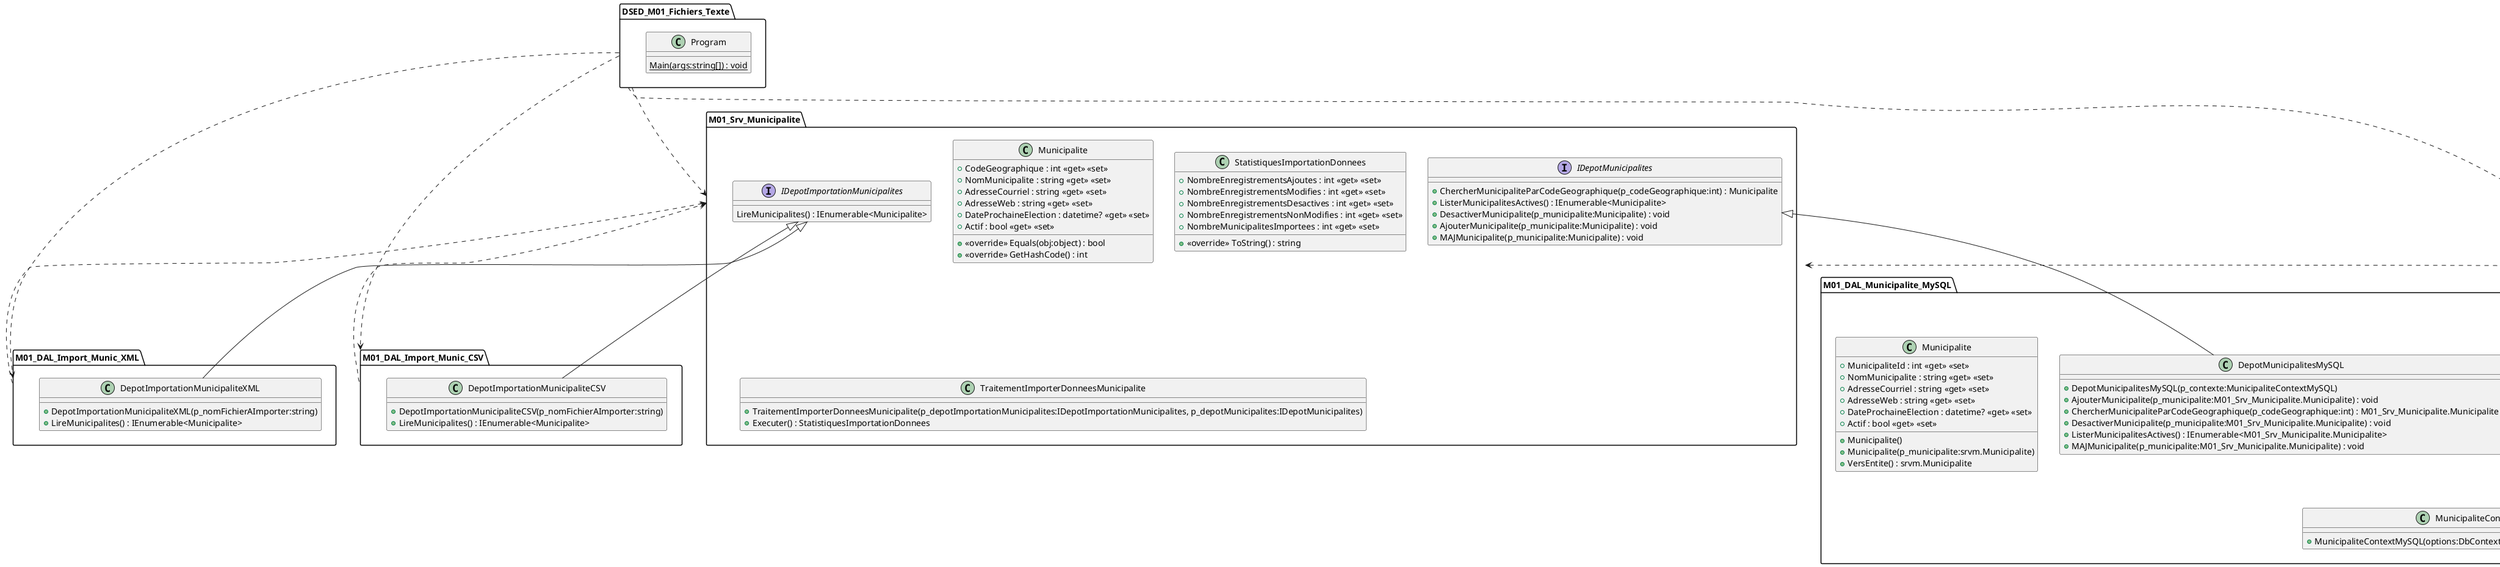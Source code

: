 @startuml

namespace DSED_M01_Fichiers_Texte {
    class Program {
        {static} Main(args:string[]) : void
    }
}

DSED_M01_Fichiers_Texte ..> M01_DAL_Import_Munic_XML
DSED_M01_Fichiers_Texte ..> M01_DAL_Import_Munic_CSV
DSED_M01_Fichiers_Texte ..> M01_DAL_Municipalite_MySQL
DSED_M01_Fichiers_Texte ..> M01_Srv_Municipalite

namespace M01_Srv_Municipalite {
    class Municipalite {
        + CodeGeographique : int <<get>> <<set>>
        + NomMunicipalite : string <<get>> <<set>>
        + AdresseCourriel : string <<get>> <<set>>
        + AdresseWeb : string <<get>> <<set>>
        + DateProchaineElection : datetime? <<get>> <<set>>
        + Actif : bool <<get>> <<set>>
        + <<override>> Equals(obj:object) : bool
        + <<override>> GetHashCode() : int
    }
    interface IDepotMunicipalites {
        + ChercherMunicipaliteParCodeGeographique(p_codeGeographique:int) : Municipalite
        + ListerMunicipalitesActives() : IEnumerable<Municipalite>
        + DesactiverMunicipalite(p_municipalite:Municipalite) : void
        + AjouterMunicipalite(p_municipalite:Municipalite) : void
        + MAJMunicipalite(p_municipalite:Municipalite) : void
    }
    class StatistiquesImportationDonnees {
        + NombreEnregistrementsAjoutes : int <<get>> <<set>>
        + NombreEnregistrementsModifies : int <<get>> <<set>>
        + NombreEnregistrementsDesactives : int <<get>> <<set>>
        + NombreEnregistrementsNonModifies : int <<get>> <<set>>
        + NombreMunicipalitesImportees : int <<get>> <<set>>
        + <<override>> ToString() : string
    }
    interface IDepotImportationMunicipalites {
        LireMunicipalites() : IEnumerable<Municipalite>
    }
    class TraitementImporterDonneesMunicipalite {
        + TraitementImporterDonneesMunicipalite(p_depotImportationMunicipalites:IDepotImportationMunicipalites, p_depotMunicipalites:IDepotMunicipalites)
        + Executer() : StatistiquesImportationDonnees
    }
}

namespace M01_DAL_Import_Munic_CSV {
    class DepotImportationMunicipaliteCSV {
        + DepotImportationMunicipaliteCSV(p_nomFichierAImporter:string)
        + LireMunicipalites() : IEnumerable<Municipalite>
    }
    M01_Srv_Municipalite.IDepotImportationMunicipalites <|-down- DepotImportationMunicipaliteCSV
}

namespace M01_DAL_Import_Munic_XML {
    class DepotImportationMunicipaliteXML {
        + DepotImportationMunicipaliteXML(p_nomFichierAImporter:string)
        + LireMunicipalites() : IEnumerable<Municipalite>
    }
    M01_Srv_Municipalite.IDepotImportationMunicipalites <|-down- DepotImportationMunicipaliteXML
}

namespace M01_DAL_Municipalite_MySQL {
    class DepotMunicipalitesMySQL {
        + DepotMunicipalitesMySQL(p_contexte:MunicipaliteContextMySQL)
        + AjouterMunicipalite(p_municipalite:M01_Srv_Municipalite.Municipalite) : void
        + ChercherMunicipaliteParCodeGeographique(p_codeGeographique:int) : M01_Srv_Municipalite.Municipalite
        + DesactiverMunicipalite(p_municipalite:M01_Srv_Municipalite.Municipalite) : void
        + ListerMunicipalitesActives() : IEnumerable<M01_Srv_Municipalite.Municipalite>
        + MAJMunicipalite(p_municipalite:M01_Srv_Municipalite.Municipalite) : void
    }

    M01_Srv_Municipalite.IDepotMunicipalites <|-down- DepotMunicipalitesMySQL

    class Municipalite {
        + MunicipaliteId : int <<get>> <<set>>
        + NomMunicipalite : string <<get>> <<set>>
        + AdresseCourriel : string <<get>> <<set>>
        + AdresseWeb : string <<get>> <<set>>
        + DateProchaineElection : datetime? <<get>> <<set>>
        + Actif : bool <<get>> <<set>>
        + Municipalite()
        + Municipalite(p_municipalite:srvm.Municipalite)
        + VersEntite() : srvm.Municipalite
    }
    class MunicipaliteContextMySQL {
        + MunicipaliteContextMySQL(options:DbContextOptions<MunicipaliteContextMySQL>)
    }

    System.Data.Entity.DbContext <|-- MunicipaliteContextMySQL
}

M01_Srv_Municipalite <.down. M01_DAL_Import_Munic_CSV
M01_Srv_Municipalite <.down. M01_DAL_Import_Munic_XML
M01_Srv_Municipalite <.down. M01_DAL_Municipalite_MySQL


@enduml
